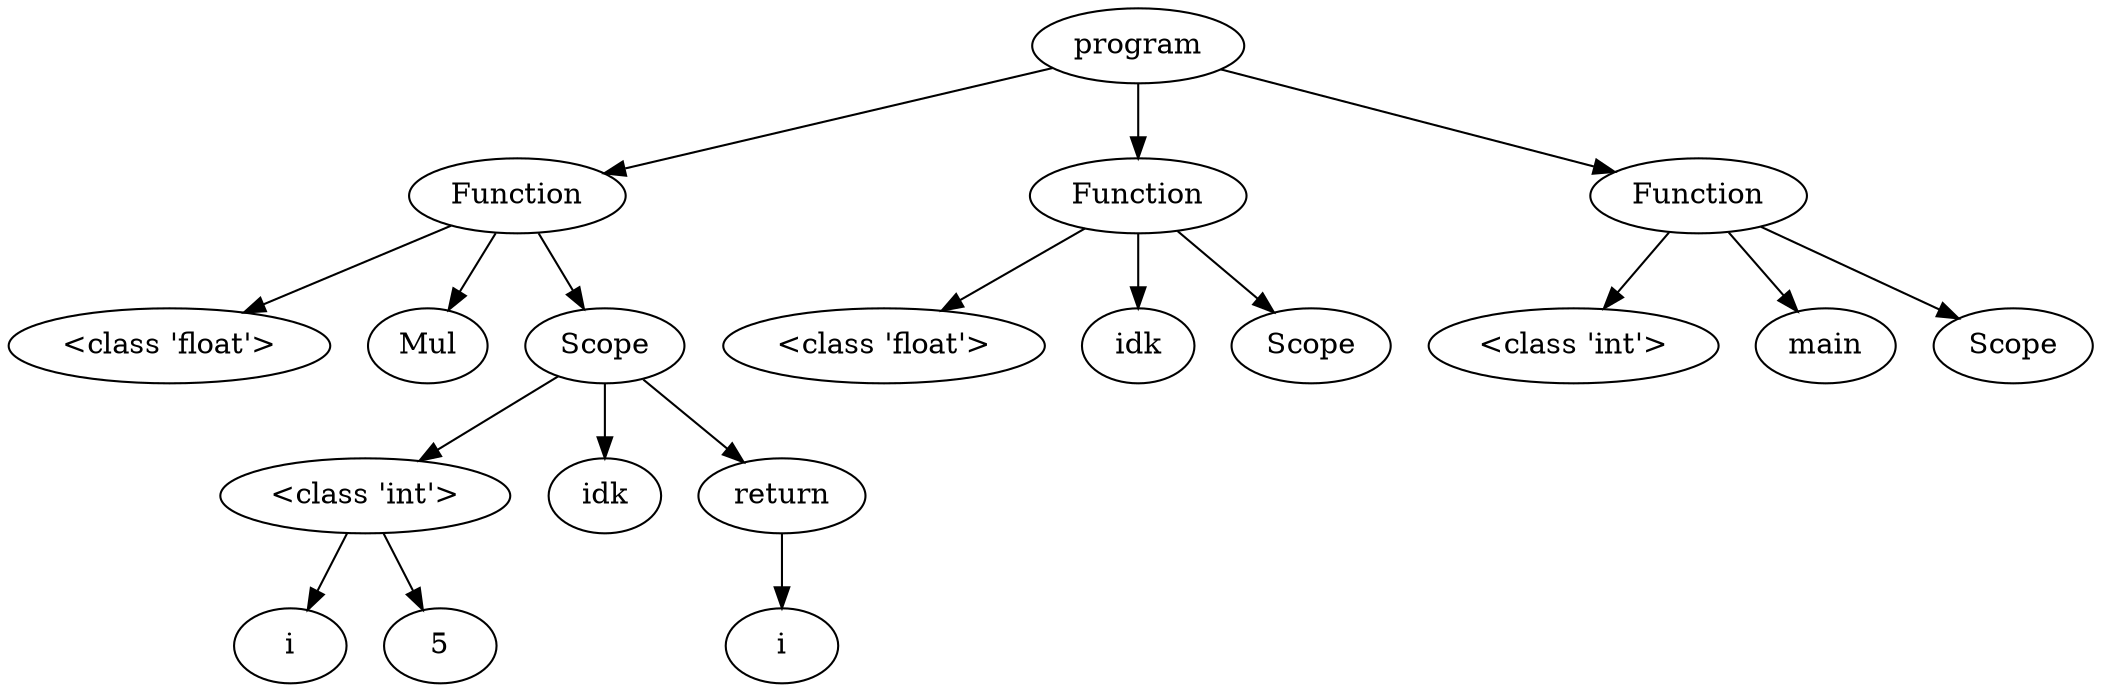 digraph G { 
"<AST.AST object at 0x000001BD771F56A0> (0)"[label="program"]
"<AST.ASTFunction object at 0x000001BD771F5430> (1)"[label="Function"]
"<AST.AST object at 0x000001BD771F56A0> (0)"->"<AST.ASTFunction object at 0x000001BD771F5430> (1)"
"<AST.ASTFunction object at 0x000001BD771F5430> (1)"[label="Function"]
"<AST.ASTDataType object at 0x000001BD771F5A90> (2)"[label="<class 'float'>"]
"<AST.ASTFunction object at 0x000001BD771F5430> (1)"->"<AST.ASTDataType object at 0x000001BD771F5A90> (2)"
"<AST.ASTFunctionName object at 0x000001BD771F54F0> (2)"[label="Mul"]
"<AST.ASTFunction object at 0x000001BD771F5430> (1)"->"<AST.ASTFunctionName object at 0x000001BD771F54F0> (2)"
"<AST.ASTScope object at 0x000001BD771F54C0> (2)"[label="Scope"]
"<AST.ASTFunction object at 0x000001BD771F5430> (1)"->"<AST.ASTScope object at 0x000001BD771F54C0> (2)"
"<AST.ASTScope object at 0x000001BD771F54C0> (2)"[label="Scope"]
"<AST.ASTDataType object at 0x000001BD771F5760> (3)"[label="<class 'int'>"]
"<AST.ASTScope object at 0x000001BD771F54C0> (2)"->"<AST.ASTDataType object at 0x000001BD771F5760> (3)"
"<AST.ASTDataType object at 0x000001BD771F5760> (3)"[label="<class 'int'>"]
"<AST.ASTVariable object at 0x000001BD771F59A0> (4)"[label="i"]
"<AST.ASTDataType object at 0x000001BD771F5760> (3)"->"<AST.ASTVariable object at 0x000001BD771F59A0> (4)"
"<AST.AST object at 0x000001BD771F5520> (4)"[label="5"]
"<AST.ASTDataType object at 0x000001BD771F5760> (3)"->"<AST.AST object at 0x000001BD771F5520> (4)"
"<AST.ASTFunctionName object at 0x000001BD771F5340> (3)"[label="idk"]
"<AST.ASTScope object at 0x000001BD771F54C0> (2)"->"<AST.ASTFunctionName object at 0x000001BD771F5340> (3)"
"<AST.ASTReturn object at 0x000001BD771F5460> (3)"[label="return"]
"<AST.ASTScope object at 0x000001BD771F54C0> (2)"->"<AST.ASTReturn object at 0x000001BD771F5460> (3)"
"<AST.ASTReturn object at 0x000001BD771F5460> (3)"[label="return"]
"<AST.ASTVariable object at 0x000001BD771F5820> (4)"[label="i"]
"<AST.ASTReturn object at 0x000001BD771F5460> (3)"->"<AST.ASTVariable object at 0x000001BD771F5820> (4)"
"<AST.ASTFunction object at 0x000001BD771F5040> (1)"[label="Function"]
"<AST.AST object at 0x000001BD771F56A0> (0)"->"<AST.ASTFunction object at 0x000001BD771F5040> (1)"
"<AST.ASTFunction object at 0x000001BD771F5040> (1)"[label="Function"]
"<AST.ASTDataType object at 0x000001BD771F50D0> (2)"[label="<class 'float'>"]
"<AST.ASTFunction object at 0x000001BD771F5040> (1)"->"<AST.ASTDataType object at 0x000001BD771F50D0> (2)"
"<AST.ASTFunctionName object at 0x000001BD771F53D0> (2)"[label="idk"]
"<AST.ASTFunction object at 0x000001BD771F5040> (1)"->"<AST.ASTFunctionName object at 0x000001BD771F53D0> (2)"
"<AST.ASTScope object at 0x000001BD771F59D0> (2)"[label="Scope"]
"<AST.ASTFunction object at 0x000001BD771F5040> (1)"->"<AST.ASTScope object at 0x000001BD771F59D0> (2)"
"<AST.ASTFunction object at 0x000001BD771F5A30> (1)"[label="Function"]
"<AST.AST object at 0x000001BD771F56A0> (0)"->"<AST.ASTFunction object at 0x000001BD771F5A30> (1)"
"<AST.ASTFunction object at 0x000001BD771F5A30> (1)"[label="Function"]
"<AST.ASTDataType object at 0x000001BD771F5550> (2)"[label="<class 'int'>"]
"<AST.ASTFunction object at 0x000001BD771F5A30> (1)"->"<AST.ASTDataType object at 0x000001BD771F5550> (2)"
"<AST.ASTFunctionName object at 0x000001BD771F57F0> (2)"[label="main"]
"<AST.ASTFunction object at 0x000001BD771F5A30> (1)"->"<AST.ASTFunctionName object at 0x000001BD771F57F0> (2)"
"<AST.ASTScope object at 0x000001BD771F5CA0> (2)"[label="Scope"]
"<AST.ASTFunction object at 0x000001BD771F5A30> (1)"->"<AST.ASTScope object at 0x000001BD771F5CA0> (2)"
}